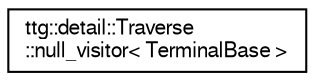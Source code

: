 digraph "Graphical Class Hierarchy"
{
 // LATEX_PDF_SIZE
  edge [fontname="FreeSans",fontsize="10",labelfontname="FreeSans",labelfontsize="10"];
  node [fontname="FreeSans",fontsize="10",shape=record];
  rankdir="LR";
  Node0 [label="ttg::detail::Traverse\l::null_visitor\< TerminalBase \>",height=0.2,width=0.4,color="black", fillcolor="white", style="filled",URL="$structttg_1_1detail_1_1_traverse_1_1null__visitor.html",tooltip=" "];
}

